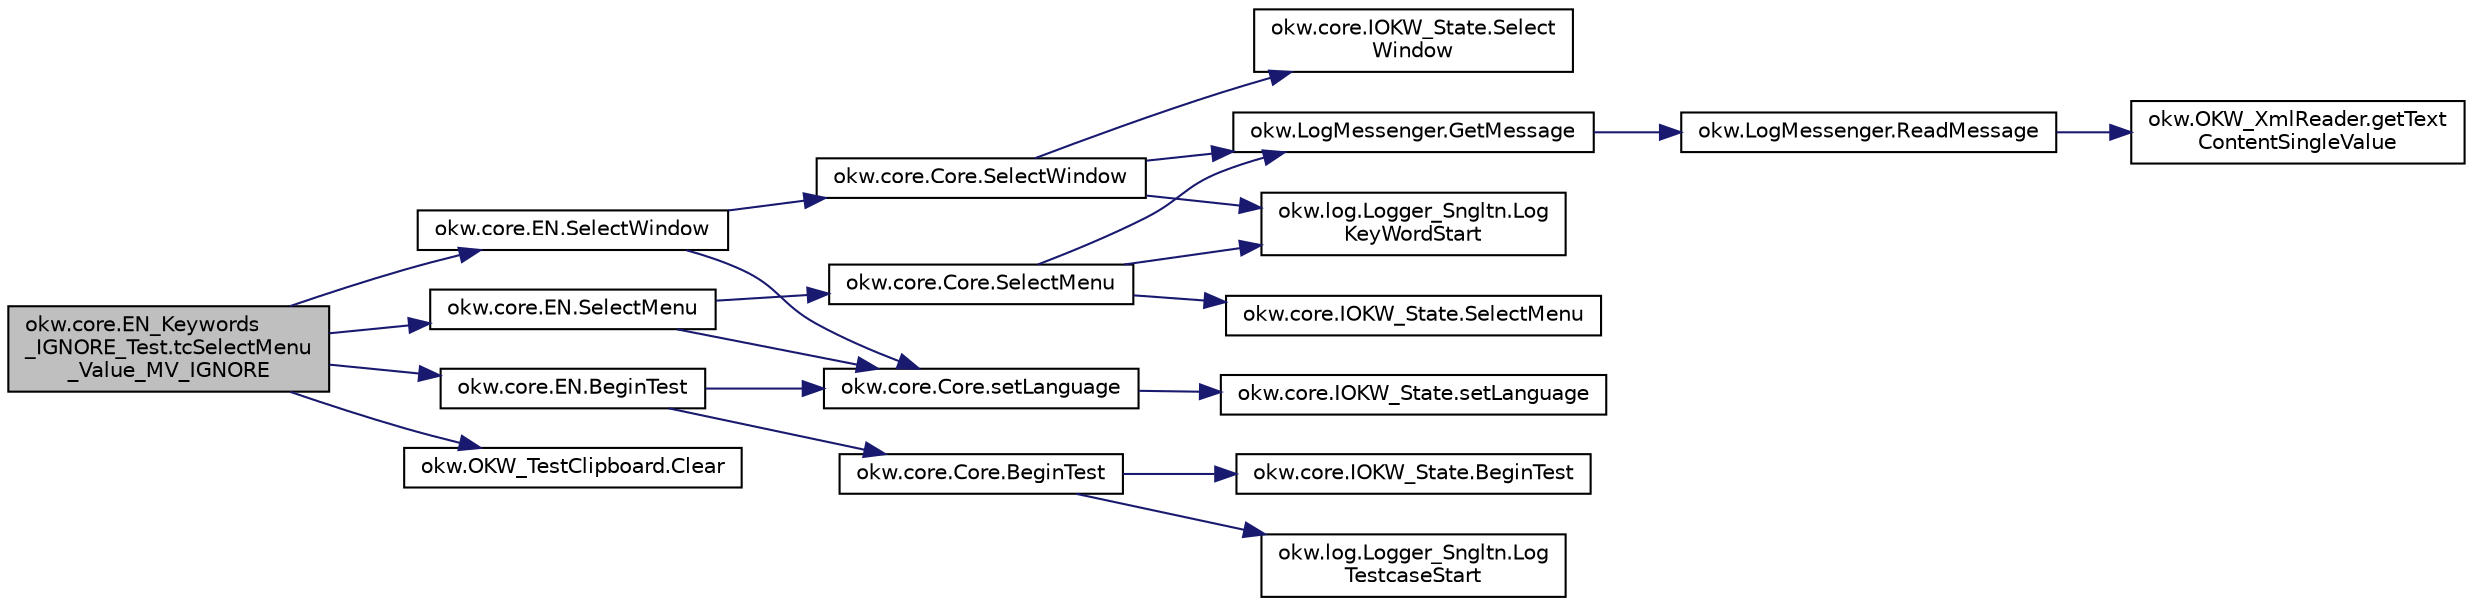 digraph "okw.core.EN_Keywords_IGNORE_Test.tcSelectMenu_Value_MV_IGNORE"
{
 // INTERACTIVE_SVG=YES
 // LATEX_PDF_SIZE
  edge [fontname="Helvetica",fontsize="10",labelfontname="Helvetica",labelfontsize="10"];
  node [fontname="Helvetica",fontsize="10",shape=record];
  rankdir="LR";
  Node208 [label="okw.core.EN_Keywords\l_IGNORE_Test.tcSelectMenu\l_Value_MV_IGNORE",height=0.2,width=0.4,color="black", fillcolor="grey75", style="filled", fontcolor="black",tooltip=" "];
  Node208 -> Node209 [color="midnightblue",fontsize="10",style="solid",fontname="Helvetica"];
  Node209 [label="okw.core.EN.BeginTest",height=0.2,width=0.4,color="black", fillcolor="white", style="filled",URL="$classokw_1_1core_1_1_e_n.html#aef613b0a3e6bb8a9623984db145cae69",tooltip="Markiert den Anfang eines neuen Testfalls."];
  Node209 -> Node210 [color="midnightblue",fontsize="10",style="solid",fontname="Helvetica"];
  Node210 [label="okw.core.Core.setLanguage",height=0.2,width=0.4,color="black", fillcolor="white", style="filled",URL="$classokw_1_1core_1_1_core.html#ab4e0f723d27cb11c944ec4c82c426100",tooltip="Setzt die Sprache auf den gegebenen wert Language."];
  Node210 -> Node211 [color="midnightblue",fontsize="10",style="solid",fontname="Helvetica"];
  Node211 [label="okw.core.IOKW_State.setLanguage",height=0.2,width=0.4,color="black", fillcolor="white", style="filled",URL="$interfaceokw_1_1core_1_1_i_o_k_w___state.html#a866baa0bde08a47418f54d63bdb56097",tooltip="Interne Methode zum setzen der Sprache für die sprachabhängigen Ausgaben der Dokumentation (Log)."];
  Node209 -> Node212 [color="midnightblue",fontsize="10",style="solid",fontname="Helvetica"];
  Node212 [label="okw.core.Core.BeginTest",height=0.2,width=0.4,color="black", fillcolor="white", style="filled",URL="$classokw_1_1core_1_1_core.html#acfefe92468c9eb9e951846372726c4d8",tooltip="Markiert den Anfang eines neuen Testfalls."];
  Node212 -> Node213 [color="midnightblue",fontsize="10",style="solid",fontname="Helvetica"];
  Node213 [label="okw.log.Logger_Sngltn.Log\lTestcaseStart",height=0.2,width=0.4,color="black", fillcolor="white", style="filled",URL="$classokw_1_1log_1_1_logger___sngltn.html#a60f4ad59db847ae61df928f9920f3deb",tooltip="Ausgabe des Testfalls."];
  Node212 -> Node214 [color="midnightblue",fontsize="10",style="solid",fontname="Helvetica"];
  Node214 [label="okw.core.IOKW_State.BeginTest",height=0.2,width=0.4,color="black", fillcolor="white", style="filled",URL="$interfaceokw_1_1core_1_1_i_o_k_w___state.html#ae5480ddb1fc37eade5d899d335bc4b13",tooltip="Markiert den Anfang eines neuen Testfalls."];
  Node208 -> Node215 [color="midnightblue",fontsize="10",style="solid",fontname="Helvetica"];
  Node215 [label="okw.core.EN.SelectWindow",height=0.2,width=0.4,color="black", fillcolor="white", style="filled",URL="$classokw_1_1core_1_1_e_n.html#a2b61c2b39a9cfdbdfd25fe0e3d43785b",tooltip="Setzt den Kontext auf das gegebene Fenster."];
  Node215 -> Node210 [color="midnightblue",fontsize="10",style="solid",fontname="Helvetica"];
  Node215 -> Node216 [color="midnightblue",fontsize="10",style="solid",fontname="Helvetica"];
  Node216 [label="okw.core.Core.SelectWindow",height=0.2,width=0.4,color="black", fillcolor="white", style="filled",URL="$classokw_1_1core_1_1_core.html#a6a68660eb5e34965522896e2a5c48314",tooltip="Setzt den Kontext auf das gegebene Fenster."];
  Node216 -> Node217 [color="midnightblue",fontsize="10",style="solid",fontname="Helvetica"];
  Node217 [label="okw.log.Logger_Sngltn.Log\lKeyWordStart",height=0.2,width=0.4,color="black", fillcolor="white", style="filled",URL="$classokw_1_1log_1_1_logger___sngltn.html#a70ec25e200e00ecefc544e8fd371d2ef",tooltip="Ausgabe eines Schlüsselwortes."];
  Node216 -> Node218 [color="midnightblue",fontsize="10",style="solid",fontname="Helvetica"];
  Node218 [label="okw.LogMessenger.GetMessage",height=0.2,width=0.4,color="black", fillcolor="white", style="filled",URL="$classokw_1_1_log_messenger.html#af225d1f037d47b3b085175c09d78bdd2",tooltip="Holt die Log-Meldung für MethodeNmae/Textkey ohne weitere Parameter."];
  Node218 -> Node219 [color="midnightblue",fontsize="10",style="solid",fontname="Helvetica"];
  Node219 [label="okw.LogMessenger.ReadMessage",height=0.2,width=0.4,color="black", fillcolor="white", style="filled",URL="$classokw_1_1_log_messenger.html#a530cd6ab82ec82a04206a2e976ec06e3",tooltip="Interne Kernfunktion holt die Log-Meldung mit Platzhaltern aus der XML-Datei."];
  Node219 -> Node220 [color="midnightblue",fontsize="10",style="solid",fontname="Helvetica"];
  Node220 [label="okw.OKW_XmlReader.getText\lContentSingleValue",height=0.2,width=0.4,color="black", fillcolor="white", style="filled",URL="$classokw_1_1_o_k_w___xml_reader.html#ab920b5335a2e1429c14cc5f8e79f39eb",tooltip="Lies den TextContent eines Tag."];
  Node216 -> Node221 [color="midnightblue",fontsize="10",style="solid",fontname="Helvetica"];
  Node221 [label="okw.core.IOKW_State.Select\lWindow",height=0.2,width=0.4,color="black", fillcolor="white", style="filled",URL="$interfaceokw_1_1core_1_1_i_o_k_w___state.html#ad4fc9610ed5b1176590a45b55e6ac7f0",tooltip="Setzt den Kontext auf das gegebene Fenster."];
  Node208 -> Node222 [color="midnightblue",fontsize="10",style="solid",fontname="Helvetica"];
  Node222 [label="okw.OKW_TestClipboard.Clear",height=0.2,width=0.4,color="black", fillcolor="white", style="filled",URL="$classokw_1_1_o_k_w___test_clipboard.html#a3d244f76e3d56d57e9b4b96378f9b293",tooltip="Resets all ClipBoard-Memmber to empty String = \"\" ."];
  Node208 -> Node223 [color="midnightblue",fontsize="10",style="solid",fontname="Helvetica"];
  Node223 [label="okw.core.EN.SelectMenu",height=0.2,width=0.4,color="black", fillcolor="white", style="filled",URL="$classokw_1_1core_1_1_e_n.html#a520790674701ae4cfe410c4d02871b4b",tooltip="Wählt den gegebenen Menü-Eintrag aus."];
  Node223 -> Node210 [color="midnightblue",fontsize="10",style="solid",fontname="Helvetica"];
  Node223 -> Node224 [color="midnightblue",fontsize="10",style="solid",fontname="Helvetica"];
  Node224 [label="okw.core.Core.SelectMenu",height=0.2,width=0.4,color="black", fillcolor="white", style="filled",URL="$classokw_1_1core_1_1_core.html#ad456e1c840aa697b44843afd9fefa8e2",tooltip="Wählt den gegebenen Menü-Eintrag aus."];
  Node224 -> Node217 [color="midnightblue",fontsize="10",style="solid",fontname="Helvetica"];
  Node224 -> Node218 [color="midnightblue",fontsize="10",style="solid",fontname="Helvetica"];
  Node224 -> Node225 [color="midnightblue",fontsize="10",style="solid",fontname="Helvetica"];
  Node225 [label="okw.core.IOKW_State.SelectMenu",height=0.2,width=0.4,color="black", fillcolor="white", style="filled",URL="$interfaceokw_1_1core_1_1_i_o_k_w___state.html#ae224c8800159ae480d8cd1badda53ef2",tooltip="Wählt den gegebenen Menü-Eintrag aus."];
}
